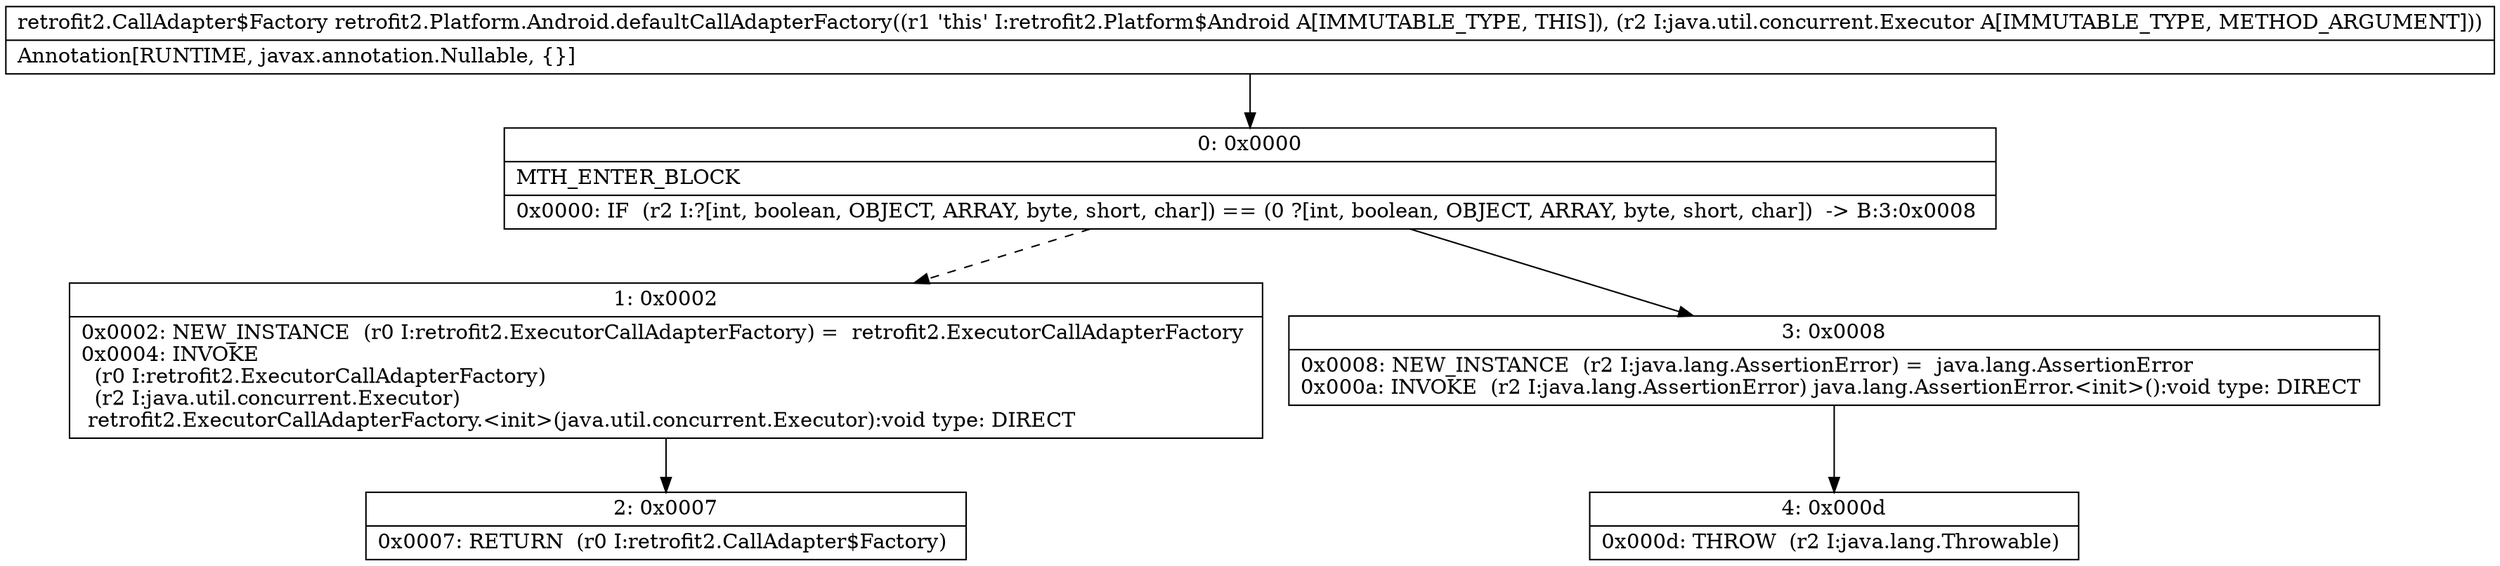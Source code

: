 digraph "CFG forretrofit2.Platform.Android.defaultCallAdapterFactory(Ljava\/util\/concurrent\/Executor;)Lretrofit2\/CallAdapter$Factory;" {
Node_0 [shape=record,label="{0\:\ 0x0000|MTH_ENTER_BLOCK\l|0x0000: IF  (r2 I:?[int, boolean, OBJECT, ARRAY, byte, short, char]) == (0 ?[int, boolean, OBJECT, ARRAY, byte, short, char])  \-\> B:3:0x0008 \l}"];
Node_1 [shape=record,label="{1\:\ 0x0002|0x0002: NEW_INSTANCE  (r0 I:retrofit2.ExecutorCallAdapterFactory) =  retrofit2.ExecutorCallAdapterFactory \l0x0004: INVOKE  \l  (r0 I:retrofit2.ExecutorCallAdapterFactory)\l  (r2 I:java.util.concurrent.Executor)\l retrofit2.ExecutorCallAdapterFactory.\<init\>(java.util.concurrent.Executor):void type: DIRECT \l}"];
Node_2 [shape=record,label="{2\:\ 0x0007|0x0007: RETURN  (r0 I:retrofit2.CallAdapter$Factory) \l}"];
Node_3 [shape=record,label="{3\:\ 0x0008|0x0008: NEW_INSTANCE  (r2 I:java.lang.AssertionError) =  java.lang.AssertionError \l0x000a: INVOKE  (r2 I:java.lang.AssertionError) java.lang.AssertionError.\<init\>():void type: DIRECT \l}"];
Node_4 [shape=record,label="{4\:\ 0x000d|0x000d: THROW  (r2 I:java.lang.Throwable) \l}"];
MethodNode[shape=record,label="{retrofit2.CallAdapter$Factory retrofit2.Platform.Android.defaultCallAdapterFactory((r1 'this' I:retrofit2.Platform$Android A[IMMUTABLE_TYPE, THIS]), (r2 I:java.util.concurrent.Executor A[IMMUTABLE_TYPE, METHOD_ARGUMENT]))  | Annotation[RUNTIME, javax.annotation.Nullable, \{\}]\l}"];
MethodNode -> Node_0;
Node_0 -> Node_1[style=dashed];
Node_0 -> Node_3;
Node_1 -> Node_2;
Node_3 -> Node_4;
}

